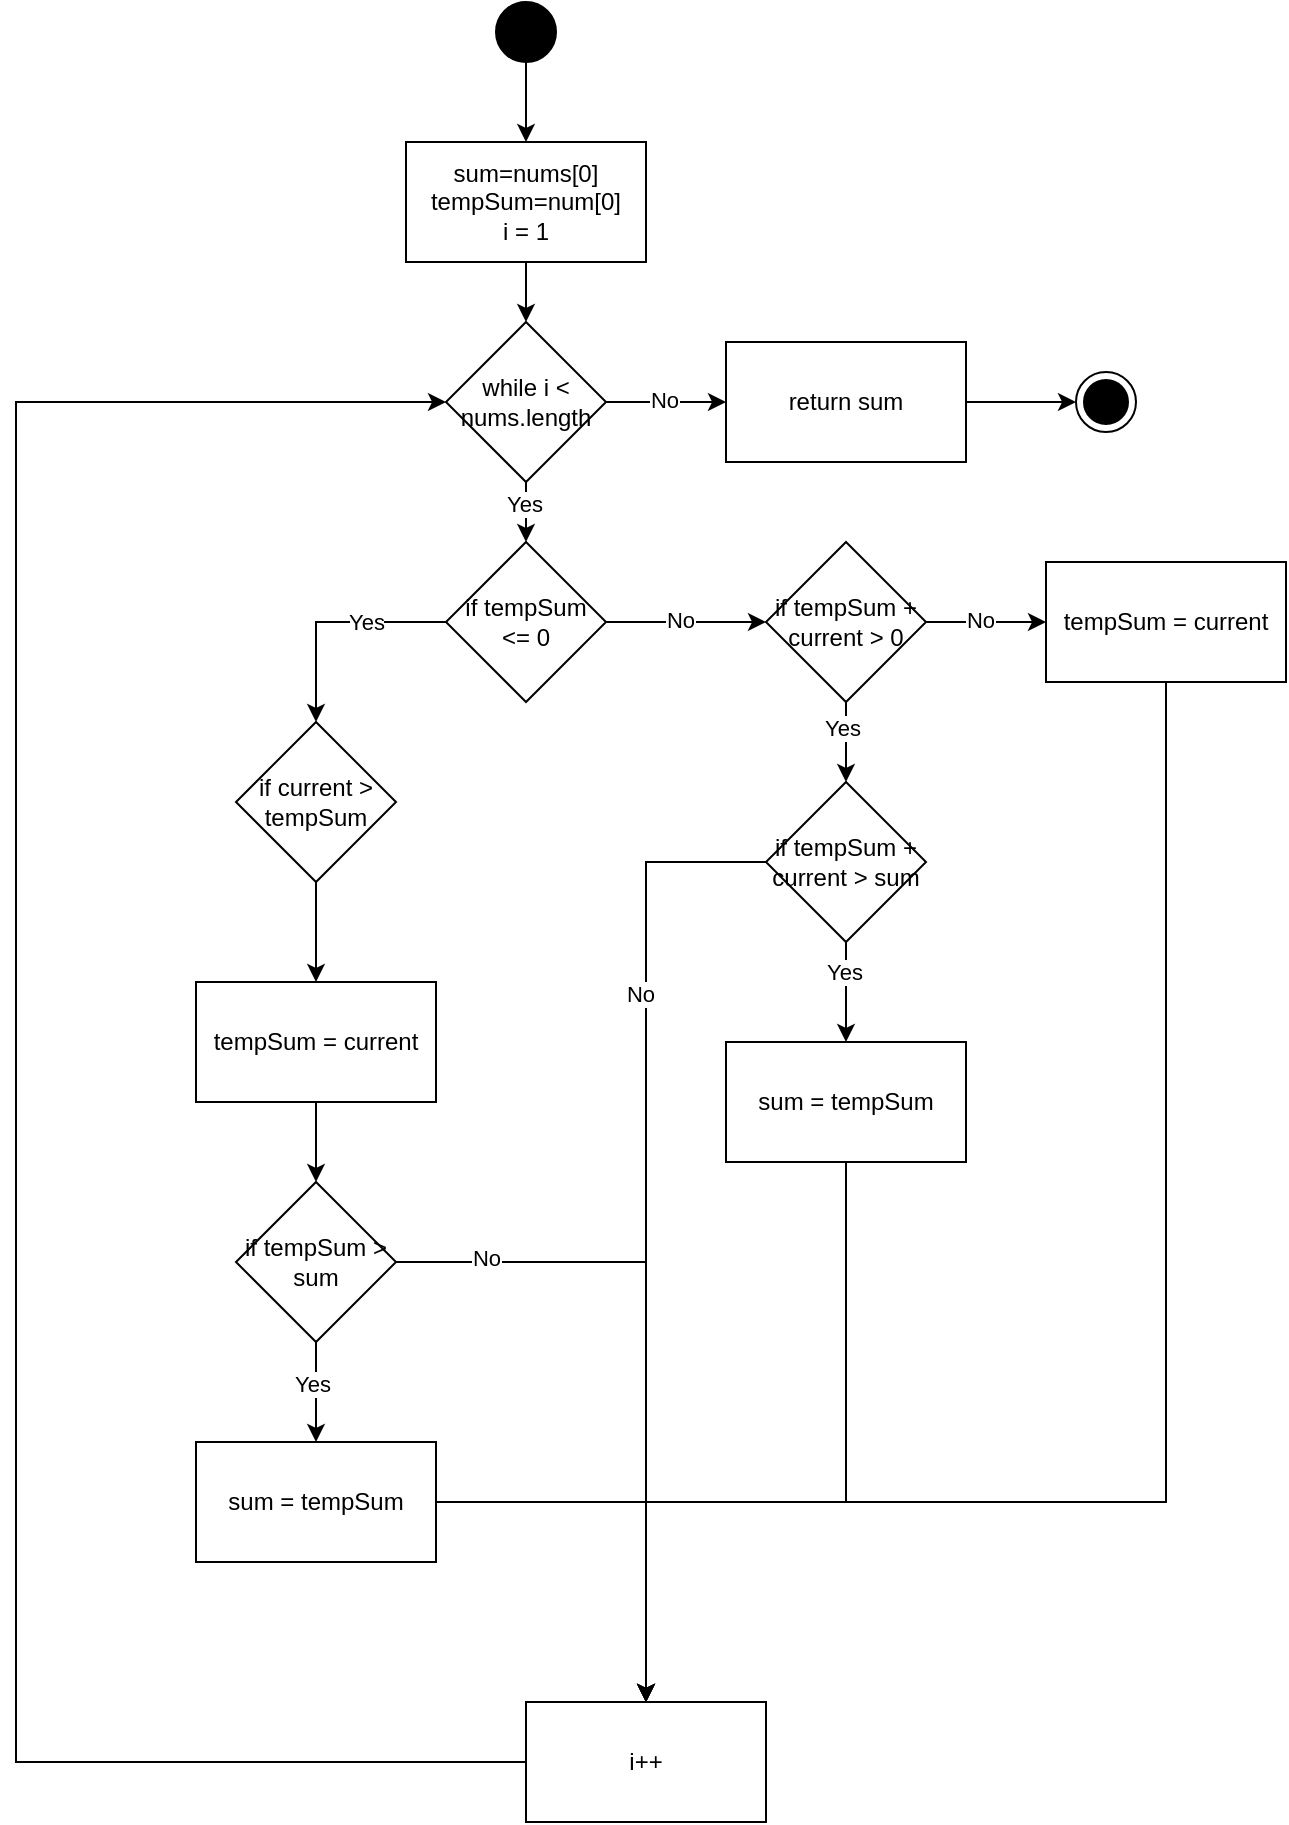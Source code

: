 <mxfile version="24.5.3" type="device">
  <diagram name="MaximumSubarray" id="nT-vpXsCs1bK4w2tRn-D">
    <mxGraphModel dx="1026" dy="772" grid="1" gridSize="10" guides="1" tooltips="1" connect="1" arrows="1" fold="1" page="1" pageScale="1" pageWidth="850" pageHeight="1100" math="0" shadow="0">
      <root>
        <mxCell id="0" />
        <mxCell id="1" parent="0" />
        <mxCell id="H8Bt9X8JEDTLtaWw7Q8g-60" value="" style="edgeStyle=orthogonalEdgeStyle;rounded=0;orthogonalLoop=1;jettySize=auto;html=1;" parent="1" source="H8Bt9X8JEDTLtaWw7Q8g-1" target="H8Bt9X8JEDTLtaWw7Q8g-59" edge="1">
          <mxGeometry relative="1" as="geometry" />
        </mxCell>
        <mxCell id="H8Bt9X8JEDTLtaWw7Q8g-1" value="" style="ellipse;fillColor=strokeColor;html=1;" parent="1" vertex="1">
          <mxGeometry x="370" y="30" width="30" height="30" as="geometry" />
        </mxCell>
        <mxCell id="H8Bt9X8JEDTLtaWw7Q8g-23" value="" style="edgeStyle=orthogonalEdgeStyle;rounded=0;orthogonalLoop=1;jettySize=auto;html=1;" parent="1" source="H8Bt9X8JEDTLtaWw7Q8g-21" target="H8Bt9X8JEDTLtaWw7Q8g-22" edge="1">
          <mxGeometry relative="1" as="geometry" />
        </mxCell>
        <mxCell id="H8Bt9X8JEDTLtaWw7Q8g-52" value="Yes" style="edgeLabel;html=1;align=center;verticalAlign=middle;resizable=0;points=[];" parent="H8Bt9X8JEDTLtaWw7Q8g-23" vertex="1" connectable="0">
          <mxGeometry x="-0.57" y="-1" relative="1" as="geometry">
            <mxPoint as="offset" />
          </mxGeometry>
        </mxCell>
        <mxCell id="H8Bt9X8JEDTLtaWw7Q8g-54" value="" style="edgeStyle=orthogonalEdgeStyle;rounded=0;orthogonalLoop=1;jettySize=auto;html=1;" parent="1" source="H8Bt9X8JEDTLtaWw7Q8g-21" target="H8Bt9X8JEDTLtaWw7Q8g-53" edge="1">
          <mxGeometry relative="1" as="geometry" />
        </mxCell>
        <mxCell id="H8Bt9X8JEDTLtaWw7Q8g-55" value="No" style="edgeLabel;html=1;align=center;verticalAlign=middle;resizable=0;points=[];" parent="H8Bt9X8JEDTLtaWw7Q8g-54" vertex="1" connectable="0">
          <mxGeometry x="-0.056" y="1" relative="1" as="geometry">
            <mxPoint as="offset" />
          </mxGeometry>
        </mxCell>
        <mxCell id="H8Bt9X8JEDTLtaWw7Q8g-21" value="while i &amp;lt; nums.length" style="rhombus;whiteSpace=wrap;html=1;" parent="1" vertex="1">
          <mxGeometry x="345" y="190" width="80" height="80" as="geometry" />
        </mxCell>
        <mxCell id="H8Bt9X8JEDTLtaWw7Q8g-25" value="" style="edgeStyle=orthogonalEdgeStyle;rounded=0;orthogonalLoop=1;jettySize=auto;html=1;" parent="1" source="H8Bt9X8JEDTLtaWw7Q8g-22" target="H8Bt9X8JEDTLtaWw7Q8g-24" edge="1">
          <mxGeometry relative="1" as="geometry" />
        </mxCell>
        <mxCell id="H8Bt9X8JEDTLtaWw7Q8g-32" value="Yes" style="edgeLabel;html=1;align=center;verticalAlign=middle;resizable=0;points=[];" parent="H8Bt9X8JEDTLtaWw7Q8g-25" vertex="1" connectable="0">
          <mxGeometry x="-0.304" relative="1" as="geometry">
            <mxPoint as="offset" />
          </mxGeometry>
        </mxCell>
        <mxCell id="H8Bt9X8JEDTLtaWw7Q8g-34" value="" style="edgeStyle=orthogonalEdgeStyle;rounded=0;orthogonalLoop=1;jettySize=auto;html=1;" parent="1" source="H8Bt9X8JEDTLtaWw7Q8g-22" target="H8Bt9X8JEDTLtaWw7Q8g-33" edge="1">
          <mxGeometry relative="1" as="geometry" />
        </mxCell>
        <mxCell id="H8Bt9X8JEDTLtaWw7Q8g-35" value="No" style="edgeLabel;html=1;align=center;verticalAlign=middle;resizable=0;points=[];" parent="H8Bt9X8JEDTLtaWw7Q8g-34" vertex="1" connectable="0">
          <mxGeometry x="-0.083" y="1" relative="1" as="geometry">
            <mxPoint as="offset" />
          </mxGeometry>
        </mxCell>
        <mxCell id="H8Bt9X8JEDTLtaWw7Q8g-22" value="if tempSum &amp;lt;= 0" style="rhombus;whiteSpace=wrap;html=1;" parent="1" vertex="1">
          <mxGeometry x="345" y="300" width="80" height="80" as="geometry" />
        </mxCell>
        <mxCell id="H8Bt9X8JEDTLtaWw7Q8g-27" value="" style="edgeStyle=orthogonalEdgeStyle;rounded=0;orthogonalLoop=1;jettySize=auto;html=1;" parent="1" source="H8Bt9X8JEDTLtaWw7Q8g-24" target="H8Bt9X8JEDTLtaWw7Q8g-26" edge="1">
          <mxGeometry relative="1" as="geometry" />
        </mxCell>
        <mxCell id="H8Bt9X8JEDTLtaWw7Q8g-24" value="if current &amp;gt; tempSum" style="rhombus;whiteSpace=wrap;html=1;" parent="1" vertex="1">
          <mxGeometry x="240" y="390" width="80" height="80" as="geometry" />
        </mxCell>
        <mxCell id="H8Bt9X8JEDTLtaWw7Q8g-29" value="" style="edgeStyle=orthogonalEdgeStyle;rounded=0;orthogonalLoop=1;jettySize=auto;html=1;" parent="1" source="H8Bt9X8JEDTLtaWw7Q8g-26" target="H8Bt9X8JEDTLtaWw7Q8g-28" edge="1">
          <mxGeometry relative="1" as="geometry" />
        </mxCell>
        <mxCell id="H8Bt9X8JEDTLtaWw7Q8g-26" value="tempSum = current" style="whiteSpace=wrap;html=1;" parent="1" vertex="1">
          <mxGeometry x="220" y="520" width="120" height="60" as="geometry" />
        </mxCell>
        <mxCell id="H8Bt9X8JEDTLtaWw7Q8g-31" value="" style="edgeStyle=orthogonalEdgeStyle;rounded=0;orthogonalLoop=1;jettySize=auto;html=1;" parent="1" source="H8Bt9X8JEDTLtaWw7Q8g-28" target="H8Bt9X8JEDTLtaWw7Q8g-30" edge="1">
          <mxGeometry relative="1" as="geometry" />
        </mxCell>
        <mxCell id="7WPZfVM5br1iF4nFnGgN-1" value="Yes" style="edgeLabel;html=1;align=center;verticalAlign=middle;resizable=0;points=[];" vertex="1" connectable="0" parent="H8Bt9X8JEDTLtaWw7Q8g-31">
          <mxGeometry x="-0.16" y="-2" relative="1" as="geometry">
            <mxPoint as="offset" />
          </mxGeometry>
        </mxCell>
        <mxCell id="7WPZfVM5br1iF4nFnGgN-2" style="edgeStyle=orthogonalEdgeStyle;rounded=0;orthogonalLoop=1;jettySize=auto;html=1;" edge="1" parent="1" source="H8Bt9X8JEDTLtaWw7Q8g-28" target="H8Bt9X8JEDTLtaWw7Q8g-42">
          <mxGeometry relative="1" as="geometry" />
        </mxCell>
        <mxCell id="7WPZfVM5br1iF4nFnGgN-3" value="No" style="edgeLabel;html=1;align=center;verticalAlign=middle;resizable=0;points=[];" vertex="1" connectable="0" parent="7WPZfVM5br1iF4nFnGgN-2">
          <mxGeometry x="-0.739" y="2" relative="1" as="geometry">
            <mxPoint as="offset" />
          </mxGeometry>
        </mxCell>
        <mxCell id="H8Bt9X8JEDTLtaWw7Q8g-28" value="if tempSum &amp;gt; sum" style="rhombus;whiteSpace=wrap;html=1;" parent="1" vertex="1">
          <mxGeometry x="240" y="620" width="80" height="80" as="geometry" />
        </mxCell>
        <mxCell id="H8Bt9X8JEDTLtaWw7Q8g-43" value="" style="edgeStyle=orthogonalEdgeStyle;rounded=0;orthogonalLoop=1;jettySize=auto;html=1;" parent="1" source="H8Bt9X8JEDTLtaWw7Q8g-30" target="H8Bt9X8JEDTLtaWw7Q8g-42" edge="1">
          <mxGeometry relative="1" as="geometry" />
        </mxCell>
        <mxCell id="H8Bt9X8JEDTLtaWw7Q8g-30" value="sum = tempSum" style="whiteSpace=wrap;html=1;" parent="1" vertex="1">
          <mxGeometry x="220" y="750" width="120" height="60" as="geometry" />
        </mxCell>
        <mxCell id="H8Bt9X8JEDTLtaWw7Q8g-37" value="" style="edgeStyle=orthogonalEdgeStyle;rounded=0;orthogonalLoop=1;jettySize=auto;html=1;" parent="1" source="H8Bt9X8JEDTLtaWw7Q8g-33" target="H8Bt9X8JEDTLtaWw7Q8g-36" edge="1">
          <mxGeometry relative="1" as="geometry" />
        </mxCell>
        <mxCell id="H8Bt9X8JEDTLtaWw7Q8g-40" value="Yes" style="edgeLabel;html=1;align=center;verticalAlign=middle;resizable=0;points=[];" parent="H8Bt9X8JEDTLtaWw7Q8g-37" vertex="1" connectable="0">
          <mxGeometry x="-0.379" y="-2" relative="1" as="geometry">
            <mxPoint as="offset" />
          </mxGeometry>
        </mxCell>
        <mxCell id="H8Bt9X8JEDTLtaWw7Q8g-48" value="" style="edgeStyle=orthogonalEdgeStyle;rounded=0;orthogonalLoop=1;jettySize=auto;html=1;" parent="1" source="H8Bt9X8JEDTLtaWw7Q8g-33" target="H8Bt9X8JEDTLtaWw7Q8g-47" edge="1">
          <mxGeometry relative="1" as="geometry" />
        </mxCell>
        <mxCell id="H8Bt9X8JEDTLtaWw7Q8g-49" value="No" style="edgeLabel;html=1;align=center;verticalAlign=middle;resizable=0;points=[];" parent="H8Bt9X8JEDTLtaWw7Q8g-48" vertex="1" connectable="0">
          <mxGeometry x="-0.111" y="1" relative="1" as="geometry">
            <mxPoint as="offset" />
          </mxGeometry>
        </mxCell>
        <mxCell id="H8Bt9X8JEDTLtaWw7Q8g-33" value="if tempSum + current &amp;gt; 0" style="rhombus;whiteSpace=wrap;html=1;" parent="1" vertex="1">
          <mxGeometry x="505" y="300" width="80" height="80" as="geometry" />
        </mxCell>
        <mxCell id="H8Bt9X8JEDTLtaWw7Q8g-39" value="" style="edgeStyle=orthogonalEdgeStyle;rounded=0;orthogonalLoop=1;jettySize=auto;html=1;" parent="1" source="H8Bt9X8JEDTLtaWw7Q8g-36" target="H8Bt9X8JEDTLtaWw7Q8g-38" edge="1">
          <mxGeometry relative="1" as="geometry" />
        </mxCell>
        <mxCell id="H8Bt9X8JEDTLtaWw7Q8g-41" value="Yes" style="edgeLabel;html=1;align=center;verticalAlign=middle;resizable=0;points=[];" parent="H8Bt9X8JEDTLtaWw7Q8g-39" vertex="1" connectable="0">
          <mxGeometry x="-0.403" y="-1" relative="1" as="geometry">
            <mxPoint as="offset" />
          </mxGeometry>
        </mxCell>
        <mxCell id="H8Bt9X8JEDTLtaWw7Q8g-45" style="edgeStyle=orthogonalEdgeStyle;rounded=0;orthogonalLoop=1;jettySize=auto;html=1;" parent="1" source="H8Bt9X8JEDTLtaWw7Q8g-36" target="H8Bt9X8JEDTLtaWw7Q8g-42" edge="1">
          <mxGeometry relative="1" as="geometry">
            <Array as="points">
              <mxPoint x="445" y="460" />
            </Array>
          </mxGeometry>
        </mxCell>
        <mxCell id="H8Bt9X8JEDTLtaWw7Q8g-46" value="No" style="edgeLabel;html=1;align=center;verticalAlign=middle;resizable=0;points=[];" parent="H8Bt9X8JEDTLtaWw7Q8g-45" vertex="1" connectable="0">
          <mxGeometry x="-0.476" y="-3" relative="1" as="geometry">
            <mxPoint as="offset" />
          </mxGeometry>
        </mxCell>
        <mxCell id="H8Bt9X8JEDTLtaWw7Q8g-36" value="if tempSum + current &amp;gt; sum" style="rhombus;whiteSpace=wrap;html=1;" parent="1" vertex="1">
          <mxGeometry x="505" y="420" width="80" height="80" as="geometry" />
        </mxCell>
        <mxCell id="H8Bt9X8JEDTLtaWw7Q8g-44" style="edgeStyle=orthogonalEdgeStyle;rounded=0;orthogonalLoop=1;jettySize=auto;html=1;entryX=0.5;entryY=0;entryDx=0;entryDy=0;" parent="1" source="H8Bt9X8JEDTLtaWw7Q8g-38" target="H8Bt9X8JEDTLtaWw7Q8g-42" edge="1">
          <mxGeometry relative="1" as="geometry">
            <Array as="points">
              <mxPoint x="545" y="780" />
              <mxPoint x="445" y="780" />
            </Array>
          </mxGeometry>
        </mxCell>
        <mxCell id="H8Bt9X8JEDTLtaWw7Q8g-38" value="sum = tempSum" style="whiteSpace=wrap;html=1;" parent="1" vertex="1">
          <mxGeometry x="485" y="550" width="120" height="60" as="geometry" />
        </mxCell>
        <mxCell id="H8Bt9X8JEDTLtaWw7Q8g-51" style="edgeStyle=orthogonalEdgeStyle;rounded=0;orthogonalLoop=1;jettySize=auto;html=1;entryX=0;entryY=0.5;entryDx=0;entryDy=0;" parent="1" source="H8Bt9X8JEDTLtaWw7Q8g-42" target="H8Bt9X8JEDTLtaWw7Q8g-21" edge="1">
          <mxGeometry relative="1" as="geometry">
            <mxPoint x="140" y="290" as="targetPoint" />
            <Array as="points">
              <mxPoint x="130" y="910" />
              <mxPoint x="130" y="230" />
            </Array>
          </mxGeometry>
        </mxCell>
        <mxCell id="H8Bt9X8JEDTLtaWw7Q8g-42" value="i++" style="whiteSpace=wrap;html=1;" parent="1" vertex="1">
          <mxGeometry x="385" y="880" width="120" height="60" as="geometry" />
        </mxCell>
        <mxCell id="H8Bt9X8JEDTLtaWw7Q8g-50" style="edgeStyle=orthogonalEdgeStyle;rounded=0;orthogonalLoop=1;jettySize=auto;html=1;entryX=0.5;entryY=0;entryDx=0;entryDy=0;exitX=0.5;exitY=1;exitDx=0;exitDy=0;" parent="1" source="H8Bt9X8JEDTLtaWw7Q8g-47" target="H8Bt9X8JEDTLtaWw7Q8g-42" edge="1">
          <mxGeometry relative="1" as="geometry">
            <Array as="points">
              <mxPoint x="705" y="780" />
              <mxPoint x="445" y="780" />
            </Array>
          </mxGeometry>
        </mxCell>
        <mxCell id="H8Bt9X8JEDTLtaWw7Q8g-47" value="tempSum = current" style="whiteSpace=wrap;html=1;" parent="1" vertex="1">
          <mxGeometry x="645" y="310" width="120" height="60" as="geometry" />
        </mxCell>
        <mxCell id="H8Bt9X8JEDTLtaWw7Q8g-57" style="edgeStyle=orthogonalEdgeStyle;rounded=0;orthogonalLoop=1;jettySize=auto;html=1;entryX=0;entryY=0.5;entryDx=0;entryDy=0;" parent="1" source="H8Bt9X8JEDTLtaWw7Q8g-53" target="H8Bt9X8JEDTLtaWw7Q8g-56" edge="1">
          <mxGeometry relative="1" as="geometry" />
        </mxCell>
        <mxCell id="H8Bt9X8JEDTLtaWw7Q8g-53" value="return sum" style="whiteSpace=wrap;html=1;" parent="1" vertex="1">
          <mxGeometry x="485" y="200" width="120" height="60" as="geometry" />
        </mxCell>
        <mxCell id="H8Bt9X8JEDTLtaWw7Q8g-56" value="" style="ellipse;html=1;shape=endState;fillColor=strokeColor;" parent="1" vertex="1">
          <mxGeometry x="660" y="215" width="30" height="30" as="geometry" />
        </mxCell>
        <mxCell id="H8Bt9X8JEDTLtaWw7Q8g-61" value="" style="edgeStyle=orthogonalEdgeStyle;rounded=0;orthogonalLoop=1;jettySize=auto;html=1;" parent="1" source="H8Bt9X8JEDTLtaWw7Q8g-59" target="H8Bt9X8JEDTLtaWw7Q8g-21" edge="1">
          <mxGeometry relative="1" as="geometry" />
        </mxCell>
        <mxCell id="H8Bt9X8JEDTLtaWw7Q8g-59" value="&lt;span style=&quot;&quot;&gt;sum=nums[0]&lt;/span&gt;&lt;div&gt;&lt;span style=&quot;background-color: initial;&quot;&gt;tempSum=num[0]&lt;/span&gt;&lt;div style=&quot;&quot;&gt;i = 1&lt;/div&gt;&lt;/div&gt;" style="whiteSpace=wrap;html=1;align=center;" parent="1" vertex="1">
          <mxGeometry x="325" y="100" width="120" height="60" as="geometry" />
        </mxCell>
      </root>
    </mxGraphModel>
  </diagram>
</mxfile>
